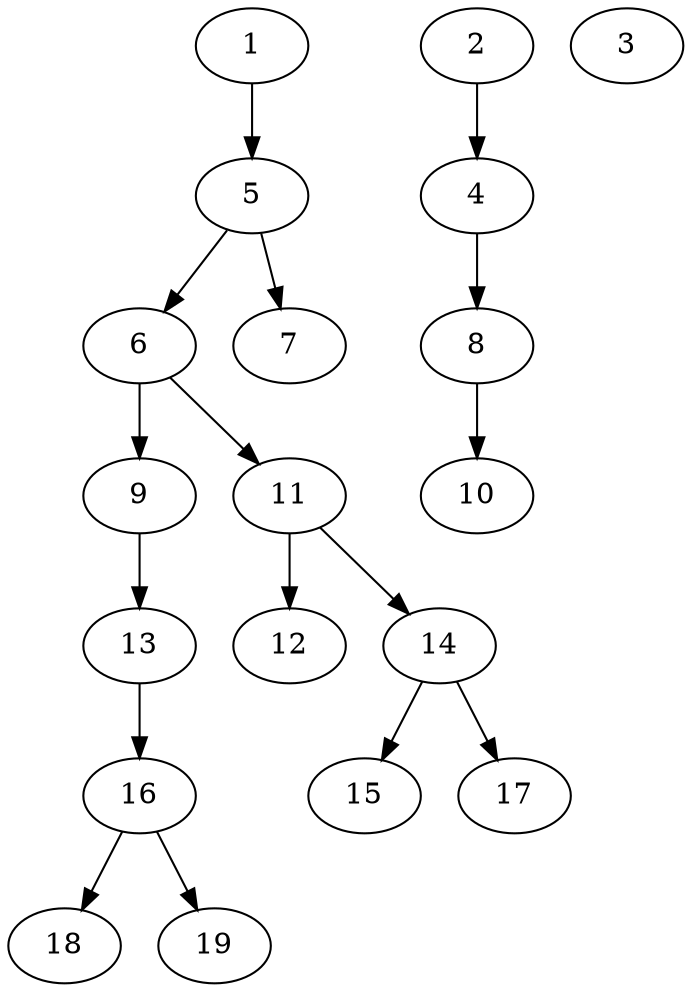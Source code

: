 // DAG (tier=1-easy, mode=data, n=19, ccr=0.307, fat=0.451, density=0.324, regular=0.761, jump=0.004, mindata=1048576, maxdata=8388608)
// DAG automatically generated by daggen at Sun Aug 24 16:33:33 2025
// /home/ermia/Project/Environments/daggen/bin/daggen --dot --ccr 0.307 --fat 0.451 --regular 0.761 --density 0.324 --jump 0.004 --mindata 1048576 --maxdata 8388608 -n 19 
digraph G {
  1 [size="75938455527275328", alpha="0.01", expect_size="37969227763637664"]
  1 -> 5 [size ="46444442550272"]
  2 [size="1155418281116864", alpha="0.00", expect_size="577709140558432"]
  2 -> 4 [size ="29901562314752"]
  3 [size="19106133861012772", alpha="0.05", expect_size="9553066930506386"]
  4 [size="334056604076683034624", alpha="0.18", expect_size="167028302038341517312"]
  4 -> 8 [size ="385156024107008"]
  5 [size="185764962390384352", alpha="0.15", expect_size="92882481195192176"]
  5 -> 6 [size ="71426681864192"]
  5 -> 7 [size ="71426681864192"]
  6 [size="4993569415657424", alpha="0.18", expect_size="2496784707828712"]
  6 -> 9 [size ="145100109774848"]
  6 -> 11 [size ="145100109774848"]
  7 [size="35565345861999584", alpha="0.20", expect_size="17782672930999792"]
  8 [size="10222677466583302", alpha="0.19", expect_size="5111338733291651"]
  8 -> 10 [size ="358574773501952"]
  9 [size="464127801969652793344", alpha="0.01", expect_size="232063900984826396672"]
  9 -> 13 [size ="479565990330368"]
  10 [size="119714692670295113728", alpha="0.09", expect_size="59857346335147556864"]
  11 [size="4380777483058008", alpha="0.05", expect_size="2190388741529004"]
  11 -> 12 [size ="155394064252928"]
  11 -> 14 [size ="155394064252928"]
  12 [size="874231008906039936", alpha="0.04", expect_size="437115504453019968"]
  13 [size="96999183489456668672", alpha="0.18", expect_size="48499591744728334336"]
  13 -> 16 [size ="168889262538752"]
  14 [size="14861968965709594624", alpha="0.05", expect_size="7430984482854797312"]
  14 -> 15 [size ="48358655787008"]
  14 -> 17 [size ="48358655787008"]
  15 [size="194383056233490808832", alpha="0.08", expect_size="97191528116745404416"]
  16 [size="1311329632685728000", alpha="0.18", expect_size="655664816342864000"]
  16 -> 18 [size ="562812522856448"]
  16 -> 19 [size ="562812522856448"]
  17 [size="9714924766919976", alpha="0.05", expect_size="4857462383459988"]
  18 [size="4195891933381520", alpha="0.14", expect_size="2097945966690760"]
  19 [size="44514824735260934144", alpha="0.05", expect_size="22257412367630467072"]
}